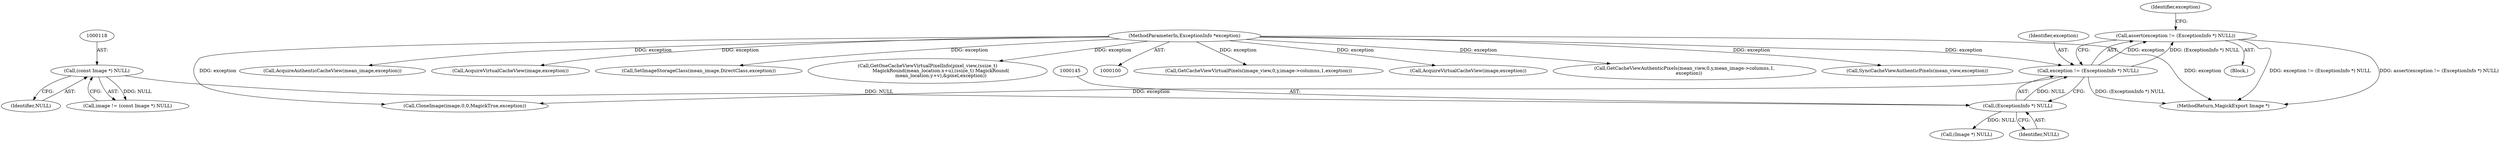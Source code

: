 digraph "0_ImageMagick6_a77d8d97f5a7bced0468f0b08798c83fb67427bc@API" {
"1000141" [label="(Call,assert(exception != (ExceptionInfo *) NULL))"];
"1000142" [label="(Call,exception != (ExceptionInfo *) NULL)"];
"1000105" [label="(MethodParameterIn,ExceptionInfo *exception)"];
"1000144" [label="(Call,(ExceptionInfo *) NULL)"];
"1000117" [label="(Call,(const Image *) NULL)"];
"1000142" [label="(Call,exception != (ExceptionInfo *) NULL)"];
"1000232" [label="(Call,GetCacheViewVirtualPixels(image_view,0,y,image->columns,1,exception))"];
"1000200" [label="(Call,AcquireVirtualCacheView(image,exception))"];
"1000119" [label="(Identifier,NULL)"];
"1000243" [label="(Call,GetCacheViewAuthenticPixels(mean_view,0,y,mean_image->columns,1,\n      exception))"];
"1000106" [label="(Block,)"];
"1000105" [label="(MethodParameterIn,ExceptionInfo *exception)"];
"1000143" [label="(Identifier,exception)"];
"1000115" [label="(Call,image != (const Image *) NULL)"];
"1000155" [label="(Call,CloneImage(image,0,0,MagickTrue,exception))"];
"1000173" [label="(Call,SetImageStorageClass(mean_image,DirectClass,exception))"];
"1000144" [label="(Call,(ExceptionInfo *) NULL)"];
"1000411" [label="(Call,GetOneCacheViewVirtualPixelInfo(pixel_view,(ssize_t)\n                  MagickRound(mean_location.x+u),(ssize_t) MagickRound(\n                  mean_location.y+v),&pixel,exception))"];
"1000117" [label="(Call,(const Image *) NULL)"];
"1000141" [label="(Call,assert(exception != (ExceptionInfo *) NULL))"];
"1000150" [label="(Identifier,exception)"];
"1000743" [label="(Call,SyncCacheViewAuthenticPixels(mean_view,exception))"];
"1000164" [label="(Call,(Image *) NULL)"];
"1000792" [label="(MethodReturn,MagickExport Image *)"];
"1000205" [label="(Call,AcquireAuthenticCacheView(mean_image,exception))"];
"1000195" [label="(Call,AcquireVirtualCacheView(image,exception))"];
"1000146" [label="(Identifier,NULL)"];
"1000141" -> "1000106"  [label="AST: "];
"1000141" -> "1000142"  [label="CFG: "];
"1000142" -> "1000141"  [label="AST: "];
"1000150" -> "1000141"  [label="CFG: "];
"1000141" -> "1000792"  [label="DDG: exception != (ExceptionInfo *) NULL"];
"1000141" -> "1000792"  [label="DDG: assert(exception != (ExceptionInfo *) NULL)"];
"1000142" -> "1000141"  [label="DDG: exception"];
"1000142" -> "1000141"  [label="DDG: (ExceptionInfo *) NULL"];
"1000142" -> "1000144"  [label="CFG: "];
"1000143" -> "1000142"  [label="AST: "];
"1000144" -> "1000142"  [label="AST: "];
"1000142" -> "1000792"  [label="DDG: (ExceptionInfo *) NULL"];
"1000105" -> "1000142"  [label="DDG: exception"];
"1000144" -> "1000142"  [label="DDG: NULL"];
"1000142" -> "1000155"  [label="DDG: exception"];
"1000105" -> "1000100"  [label="AST: "];
"1000105" -> "1000792"  [label="DDG: exception"];
"1000105" -> "1000155"  [label="DDG: exception"];
"1000105" -> "1000173"  [label="DDG: exception"];
"1000105" -> "1000195"  [label="DDG: exception"];
"1000105" -> "1000200"  [label="DDG: exception"];
"1000105" -> "1000205"  [label="DDG: exception"];
"1000105" -> "1000232"  [label="DDG: exception"];
"1000105" -> "1000243"  [label="DDG: exception"];
"1000105" -> "1000411"  [label="DDG: exception"];
"1000105" -> "1000743"  [label="DDG: exception"];
"1000144" -> "1000146"  [label="CFG: "];
"1000145" -> "1000144"  [label="AST: "];
"1000146" -> "1000144"  [label="AST: "];
"1000117" -> "1000144"  [label="DDG: NULL"];
"1000144" -> "1000164"  [label="DDG: NULL"];
"1000117" -> "1000115"  [label="AST: "];
"1000117" -> "1000119"  [label="CFG: "];
"1000118" -> "1000117"  [label="AST: "];
"1000119" -> "1000117"  [label="AST: "];
"1000115" -> "1000117"  [label="CFG: "];
"1000117" -> "1000115"  [label="DDG: NULL"];
}
